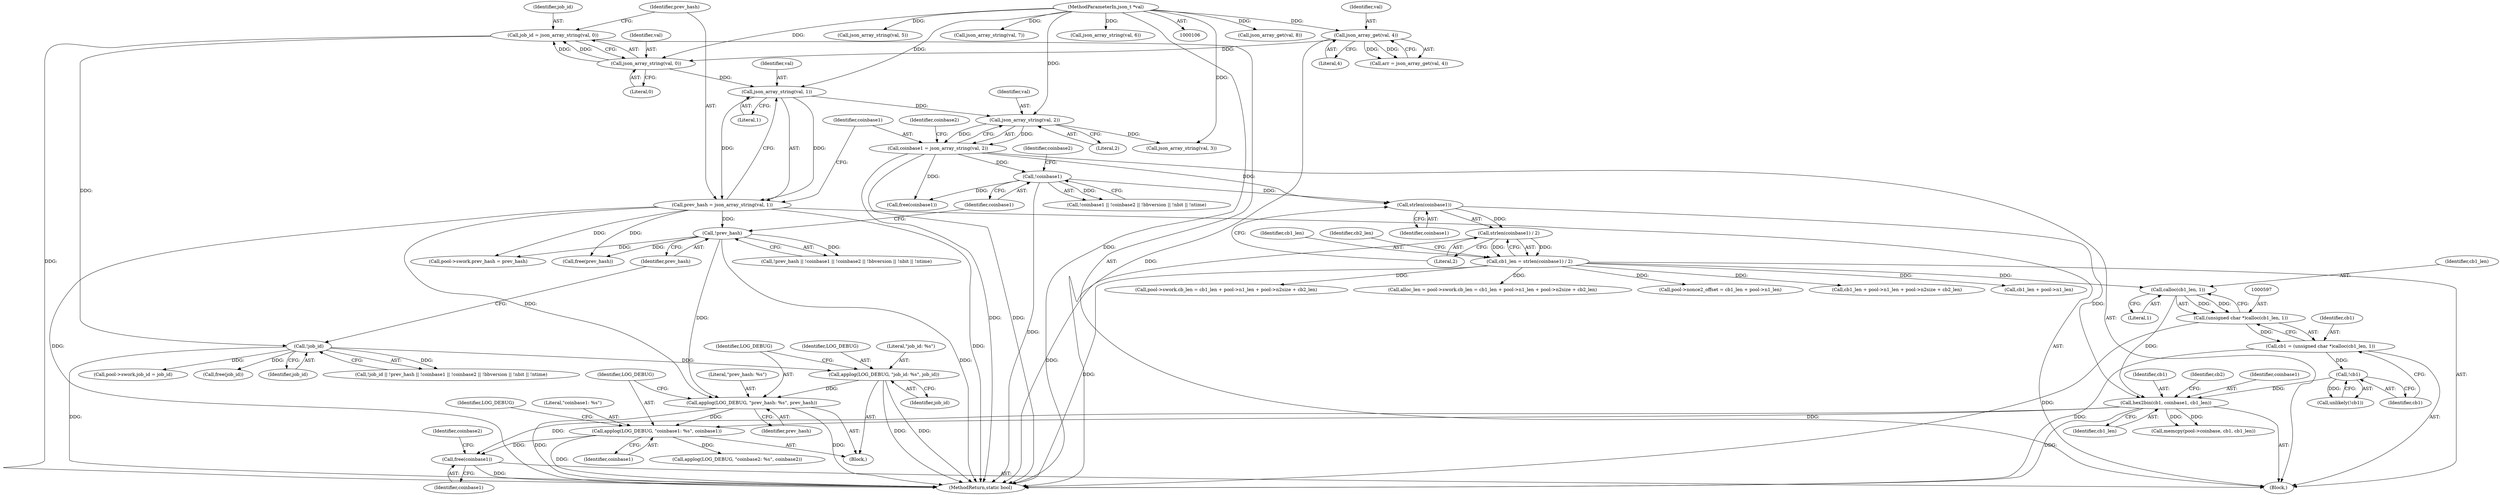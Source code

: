 digraph "0_sgminer_910c36089940e81fb85c65b8e63dcd2fac71470c@API" {
"1000732" [label="(Call,free(coinbase1))"];
"1000705" [label="(Call,applog(LOG_DEBUG, \"coinbase1: %s\", coinbase1))"];
"1000701" [label="(Call,applog(LOG_DEBUG, \"prev_hash: %s\", prev_hash))"];
"1000697" [label="(Call,applog(LOG_DEBUG, \"job_id: %s\", job_id))"];
"1000191" [label="(Call,!job_id)"];
"1000148" [label="(Call,job_id = json_array_string(val, 0))"];
"1000150" [label="(Call,json_array_string(val, 0))"];
"1000133" [label="(Call,json_array_get(val, 4))"];
"1000108" [label="(MethodParameterIn,json_t *val)"];
"1000194" [label="(Call,!prev_hash)"];
"1000153" [label="(Call,prev_hash = json_array_string(val, 1))"];
"1000155" [label="(Call,json_array_string(val, 1))"];
"1000608" [label="(Call,hex2bin(cb1, coinbase1, cb1_len))"];
"1000603" [label="(Call,!cb1)"];
"1000594" [label="(Call,cb1 = (unsigned char *)calloc(cb1_len, 1))"];
"1000596" [label="(Call,(unsigned char *)calloc(cb1_len, 1))"];
"1000598" [label="(Call,calloc(cb1_len, 1))"];
"1000289" [label="(Call,cb1_len = strlen(coinbase1) / 2)"];
"1000291" [label="(Call,strlen(coinbase1) / 2)"];
"1000292" [label="(Call,strlen(coinbase1))"];
"1000158" [label="(Call,coinbase1 = json_array_string(val, 2))"];
"1000160" [label="(Call,json_array_string(val, 2))"];
"1000197" [label="(Call,!coinbase1)"];
"1000600" [label="(Literal,1)"];
"1000148" [label="(Call,job_id = json_array_string(val, 0))"];
"1000195" [label="(Identifier,prev_hash)"];
"1000609" [label="(Identifier,cb1)"];
"1000217" [label="(Call,free(prev_hash))"];
"1000701" [label="(Call,applog(LOG_DEBUG, \"prev_hash: %s\", prev_hash))"];
"1000155" [label="(Call,json_array_string(val, 1))"];
"1000294" [label="(Literal,2)"];
"1000293" [label="(Identifier,coinbase1)"];
"1000108" [label="(MethodParameterIn,json_t *val)"];
"1000152" [label="(Literal,0)"];
"1000595" [label="(Identifier,cb1)"];
"1000161" [label="(Identifier,val)"];
"1000186" [label="(Call,json_array_get(val, 8))"];
"1000602" [label="(Call,unlikely(!cb1))"];
"1000705" [label="(Call,applog(LOG_DEBUG, \"coinbase1: %s\", coinbase1))"];
"1000131" [label="(Call,arr = json_array_get(val, 4))"];
"1000708" [label="(Identifier,coinbase1)"];
"1000290" [label="(Identifier,cb1_len)"];
"1000329" [label="(Call,alloc_len = pool->swork.cb_len = cb1_len + pool->n1_len + pool->n2size + cb2_len)"];
"1000291" [label="(Call,strlen(coinbase1) / 2)"];
"1000613" [label="(Identifier,cb2)"];
"1000191" [label="(Call,!job_id)"];
"1000157" [label="(Literal,1)"];
"1000154" [label="(Identifier,prev_hash)"];
"1000733" [label="(Identifier,coinbase1)"];
"1000190" [label="(Call,!job_id || !prev_hash || !coinbase1 || !coinbase2 || !bbversion || !nbit || !ntime)"];
"1000735" [label="(Identifier,coinbase2)"];
"1000193" [label="(Call,!prev_hash || !coinbase1 || !coinbase2 || !bbversion || !nbit || !ntime)"];
"1000732" [label="(Call,free(coinbase1))"];
"1000296" [label="(Identifier,cb2_len)"];
"1000599" [label="(Identifier,cb1_len)"];
"1000655" [label="(Call,memcpy(pool->coinbase, cb1, cb1_len))"];
"1000704" [label="(Identifier,prev_hash)"];
"1000699" [label="(Literal,\"job_id: %s\")"];
"1000162" [label="(Literal,2)"];
"1000697" [label="(Call,applog(LOG_DEBUG, \"job_id: %s\", job_id))"];
"1000348" [label="(Call,pool->nonce2_offset = cb1_len + pool->n1_len)"];
"1000337" [label="(Call,cb1_len + pool->n1_len + pool->n2size + cb2_len)"];
"1000153" [label="(Call,prev_hash = json_array_string(val, 1))"];
"1000150" [label="(Call,json_array_string(val, 0))"];
"1000160" [label="(Call,json_array_string(val, 2))"];
"1000700" [label="(Identifier,job_id)"];
"1000164" [label="(Identifier,coinbase2)"];
"1000352" [label="(Call,cb1_len + pool->n1_len)"];
"1000165" [label="(Call,json_array_string(val, 3))"];
"1000696" [label="(Block,)"];
"1000221" [label="(Call,free(coinbase1))"];
"1000194" [label="(Call,!prev_hash)"];
"1000710" [label="(Identifier,LOG_DEBUG)"];
"1000709" [label="(Call,applog(LOG_DEBUG, \"coinbase2: %s\", coinbase2))"];
"1000706" [label="(Identifier,LOG_DEBUG)"];
"1000197" [label="(Call,!coinbase1)"];
"1000610" [label="(Identifier,coinbase1)"];
"1000604" [label="(Identifier,cb1)"];
"1000170" [label="(Call,json_array_string(val, 5))"];
"1000159" [label="(Identifier,coinbase1)"];
"1000192" [label="(Identifier,job_id)"];
"1000180" [label="(Call,json_array_string(val, 7))"];
"1000707" [label="(Literal,\"coinbase1: %s\")"];
"1000198" [label="(Identifier,coinbase1)"];
"1000703" [label="(Literal,\"prev_hash: %s\")"];
"1000158" [label="(Call,coinbase1 = json_array_string(val, 2))"];
"1000331" [label="(Call,pool->swork.cb_len = cb1_len + pool->n1_len + pool->n2size + cb2_len)"];
"1000598" [label="(Call,calloc(cb1_len, 1))"];
"1000135" [label="(Literal,4)"];
"1000282" [label="(Call,pool->swork.prev_hash = prev_hash)"];
"1000201" [label="(Identifier,coinbase2)"];
"1000702" [label="(Identifier,LOG_DEBUG)"];
"1000698" [label="(Identifier,LOG_DEBUG)"];
"1000175" [label="(Call,json_array_string(val, 6))"];
"1000275" [label="(Call,pool->swork.job_id = job_id)"];
"1000149" [label="(Identifier,job_id)"];
"1000603" [label="(Call,!cb1)"];
"1000109" [label="(Block,)"];
"1000196" [label="(Call,!coinbase1 || !coinbase2 || !bbversion || !nbit || !ntime)"];
"1000213" [label="(Call,free(job_id))"];
"1000151" [label="(Identifier,val)"];
"1000594" [label="(Call,cb1 = (unsigned char *)calloc(cb1_len, 1))"];
"1000596" [label="(Call,(unsigned char *)calloc(cb1_len, 1))"];
"1000608" [label="(Call,hex2bin(cb1, coinbase1, cb1_len))"];
"1000289" [label="(Call,cb1_len = strlen(coinbase1) / 2)"];
"1000292" [label="(Call,strlen(coinbase1))"];
"1000156" [label="(Identifier,val)"];
"1000133" [label="(Call,json_array_get(val, 4))"];
"1000759" [label="(MethodReturn,static bool)"];
"1000611" [label="(Identifier,cb1_len)"];
"1000134" [label="(Identifier,val)"];
"1000732" -> "1000109"  [label="AST: "];
"1000732" -> "1000733"  [label="CFG: "];
"1000733" -> "1000732"  [label="AST: "];
"1000735" -> "1000732"  [label="CFG: "];
"1000732" -> "1000759"  [label="DDG: "];
"1000705" -> "1000732"  [label="DDG: "];
"1000608" -> "1000732"  [label="DDG: "];
"1000705" -> "1000696"  [label="AST: "];
"1000705" -> "1000708"  [label="CFG: "];
"1000706" -> "1000705"  [label="AST: "];
"1000707" -> "1000705"  [label="AST: "];
"1000708" -> "1000705"  [label="AST: "];
"1000710" -> "1000705"  [label="CFG: "];
"1000705" -> "1000759"  [label="DDG: "];
"1000701" -> "1000705"  [label="DDG: "];
"1000608" -> "1000705"  [label="DDG: "];
"1000705" -> "1000709"  [label="DDG: "];
"1000701" -> "1000696"  [label="AST: "];
"1000701" -> "1000704"  [label="CFG: "];
"1000702" -> "1000701"  [label="AST: "];
"1000703" -> "1000701"  [label="AST: "];
"1000704" -> "1000701"  [label="AST: "];
"1000706" -> "1000701"  [label="CFG: "];
"1000701" -> "1000759"  [label="DDG: "];
"1000701" -> "1000759"  [label="DDG: "];
"1000697" -> "1000701"  [label="DDG: "];
"1000194" -> "1000701"  [label="DDG: "];
"1000153" -> "1000701"  [label="DDG: "];
"1000697" -> "1000696"  [label="AST: "];
"1000697" -> "1000700"  [label="CFG: "];
"1000698" -> "1000697"  [label="AST: "];
"1000699" -> "1000697"  [label="AST: "];
"1000700" -> "1000697"  [label="AST: "];
"1000702" -> "1000697"  [label="CFG: "];
"1000697" -> "1000759"  [label="DDG: "];
"1000697" -> "1000759"  [label="DDG: "];
"1000191" -> "1000697"  [label="DDG: "];
"1000191" -> "1000190"  [label="AST: "];
"1000191" -> "1000192"  [label="CFG: "];
"1000192" -> "1000191"  [label="AST: "];
"1000195" -> "1000191"  [label="CFG: "];
"1000190" -> "1000191"  [label="CFG: "];
"1000191" -> "1000759"  [label="DDG: "];
"1000191" -> "1000190"  [label="DDG: "];
"1000148" -> "1000191"  [label="DDG: "];
"1000191" -> "1000213"  [label="DDG: "];
"1000191" -> "1000275"  [label="DDG: "];
"1000148" -> "1000109"  [label="AST: "];
"1000148" -> "1000150"  [label="CFG: "];
"1000149" -> "1000148"  [label="AST: "];
"1000150" -> "1000148"  [label="AST: "];
"1000154" -> "1000148"  [label="CFG: "];
"1000148" -> "1000759"  [label="DDG: "];
"1000150" -> "1000148"  [label="DDG: "];
"1000150" -> "1000148"  [label="DDG: "];
"1000150" -> "1000152"  [label="CFG: "];
"1000151" -> "1000150"  [label="AST: "];
"1000152" -> "1000150"  [label="AST: "];
"1000133" -> "1000150"  [label="DDG: "];
"1000108" -> "1000150"  [label="DDG: "];
"1000150" -> "1000155"  [label="DDG: "];
"1000133" -> "1000131"  [label="AST: "];
"1000133" -> "1000135"  [label="CFG: "];
"1000134" -> "1000133"  [label="AST: "];
"1000135" -> "1000133"  [label="AST: "];
"1000131" -> "1000133"  [label="CFG: "];
"1000133" -> "1000759"  [label="DDG: "];
"1000133" -> "1000131"  [label="DDG: "];
"1000133" -> "1000131"  [label="DDG: "];
"1000108" -> "1000133"  [label="DDG: "];
"1000108" -> "1000106"  [label="AST: "];
"1000108" -> "1000759"  [label="DDG: "];
"1000108" -> "1000155"  [label="DDG: "];
"1000108" -> "1000160"  [label="DDG: "];
"1000108" -> "1000165"  [label="DDG: "];
"1000108" -> "1000170"  [label="DDG: "];
"1000108" -> "1000175"  [label="DDG: "];
"1000108" -> "1000180"  [label="DDG: "];
"1000108" -> "1000186"  [label="DDG: "];
"1000194" -> "1000193"  [label="AST: "];
"1000194" -> "1000195"  [label="CFG: "];
"1000195" -> "1000194"  [label="AST: "];
"1000198" -> "1000194"  [label="CFG: "];
"1000193" -> "1000194"  [label="CFG: "];
"1000194" -> "1000759"  [label="DDG: "];
"1000194" -> "1000193"  [label="DDG: "];
"1000153" -> "1000194"  [label="DDG: "];
"1000194" -> "1000217"  [label="DDG: "];
"1000194" -> "1000282"  [label="DDG: "];
"1000153" -> "1000109"  [label="AST: "];
"1000153" -> "1000155"  [label="CFG: "];
"1000154" -> "1000153"  [label="AST: "];
"1000155" -> "1000153"  [label="AST: "];
"1000159" -> "1000153"  [label="CFG: "];
"1000153" -> "1000759"  [label="DDG: "];
"1000153" -> "1000759"  [label="DDG: "];
"1000155" -> "1000153"  [label="DDG: "];
"1000155" -> "1000153"  [label="DDG: "];
"1000153" -> "1000217"  [label="DDG: "];
"1000153" -> "1000282"  [label="DDG: "];
"1000155" -> "1000157"  [label="CFG: "];
"1000156" -> "1000155"  [label="AST: "];
"1000157" -> "1000155"  [label="AST: "];
"1000155" -> "1000160"  [label="DDG: "];
"1000608" -> "1000109"  [label="AST: "];
"1000608" -> "1000611"  [label="CFG: "];
"1000609" -> "1000608"  [label="AST: "];
"1000610" -> "1000608"  [label="AST: "];
"1000611" -> "1000608"  [label="AST: "];
"1000613" -> "1000608"  [label="CFG: "];
"1000608" -> "1000759"  [label="DDG: "];
"1000603" -> "1000608"  [label="DDG: "];
"1000292" -> "1000608"  [label="DDG: "];
"1000598" -> "1000608"  [label="DDG: "];
"1000608" -> "1000655"  [label="DDG: "];
"1000608" -> "1000655"  [label="DDG: "];
"1000603" -> "1000602"  [label="AST: "];
"1000603" -> "1000604"  [label="CFG: "];
"1000604" -> "1000603"  [label="AST: "];
"1000602" -> "1000603"  [label="CFG: "];
"1000603" -> "1000602"  [label="DDG: "];
"1000594" -> "1000603"  [label="DDG: "];
"1000594" -> "1000109"  [label="AST: "];
"1000594" -> "1000596"  [label="CFG: "];
"1000595" -> "1000594"  [label="AST: "];
"1000596" -> "1000594"  [label="AST: "];
"1000604" -> "1000594"  [label="CFG: "];
"1000594" -> "1000759"  [label="DDG: "];
"1000596" -> "1000594"  [label="DDG: "];
"1000596" -> "1000598"  [label="CFG: "];
"1000597" -> "1000596"  [label="AST: "];
"1000598" -> "1000596"  [label="AST: "];
"1000596" -> "1000759"  [label="DDG: "];
"1000598" -> "1000596"  [label="DDG: "];
"1000598" -> "1000596"  [label="DDG: "];
"1000598" -> "1000600"  [label="CFG: "];
"1000599" -> "1000598"  [label="AST: "];
"1000600" -> "1000598"  [label="AST: "];
"1000289" -> "1000598"  [label="DDG: "];
"1000289" -> "1000109"  [label="AST: "];
"1000289" -> "1000291"  [label="CFG: "];
"1000290" -> "1000289"  [label="AST: "];
"1000291" -> "1000289"  [label="AST: "];
"1000296" -> "1000289"  [label="CFG: "];
"1000289" -> "1000759"  [label="DDG: "];
"1000291" -> "1000289"  [label="DDG: "];
"1000291" -> "1000289"  [label="DDG: "];
"1000289" -> "1000329"  [label="DDG: "];
"1000289" -> "1000331"  [label="DDG: "];
"1000289" -> "1000337"  [label="DDG: "];
"1000289" -> "1000348"  [label="DDG: "];
"1000289" -> "1000352"  [label="DDG: "];
"1000291" -> "1000294"  [label="CFG: "];
"1000292" -> "1000291"  [label="AST: "];
"1000294" -> "1000291"  [label="AST: "];
"1000291" -> "1000759"  [label="DDG: "];
"1000292" -> "1000291"  [label="DDG: "];
"1000292" -> "1000293"  [label="CFG: "];
"1000293" -> "1000292"  [label="AST: "];
"1000294" -> "1000292"  [label="CFG: "];
"1000158" -> "1000292"  [label="DDG: "];
"1000197" -> "1000292"  [label="DDG: "];
"1000158" -> "1000109"  [label="AST: "];
"1000158" -> "1000160"  [label="CFG: "];
"1000159" -> "1000158"  [label="AST: "];
"1000160" -> "1000158"  [label="AST: "];
"1000164" -> "1000158"  [label="CFG: "];
"1000158" -> "1000759"  [label="DDG: "];
"1000158" -> "1000759"  [label="DDG: "];
"1000160" -> "1000158"  [label="DDG: "];
"1000160" -> "1000158"  [label="DDG: "];
"1000158" -> "1000197"  [label="DDG: "];
"1000158" -> "1000221"  [label="DDG: "];
"1000160" -> "1000162"  [label="CFG: "];
"1000161" -> "1000160"  [label="AST: "];
"1000162" -> "1000160"  [label="AST: "];
"1000160" -> "1000165"  [label="DDG: "];
"1000197" -> "1000196"  [label="AST: "];
"1000197" -> "1000198"  [label="CFG: "];
"1000198" -> "1000197"  [label="AST: "];
"1000201" -> "1000197"  [label="CFG: "];
"1000196" -> "1000197"  [label="CFG: "];
"1000197" -> "1000759"  [label="DDG: "];
"1000197" -> "1000196"  [label="DDG: "];
"1000197" -> "1000221"  [label="DDG: "];
}
